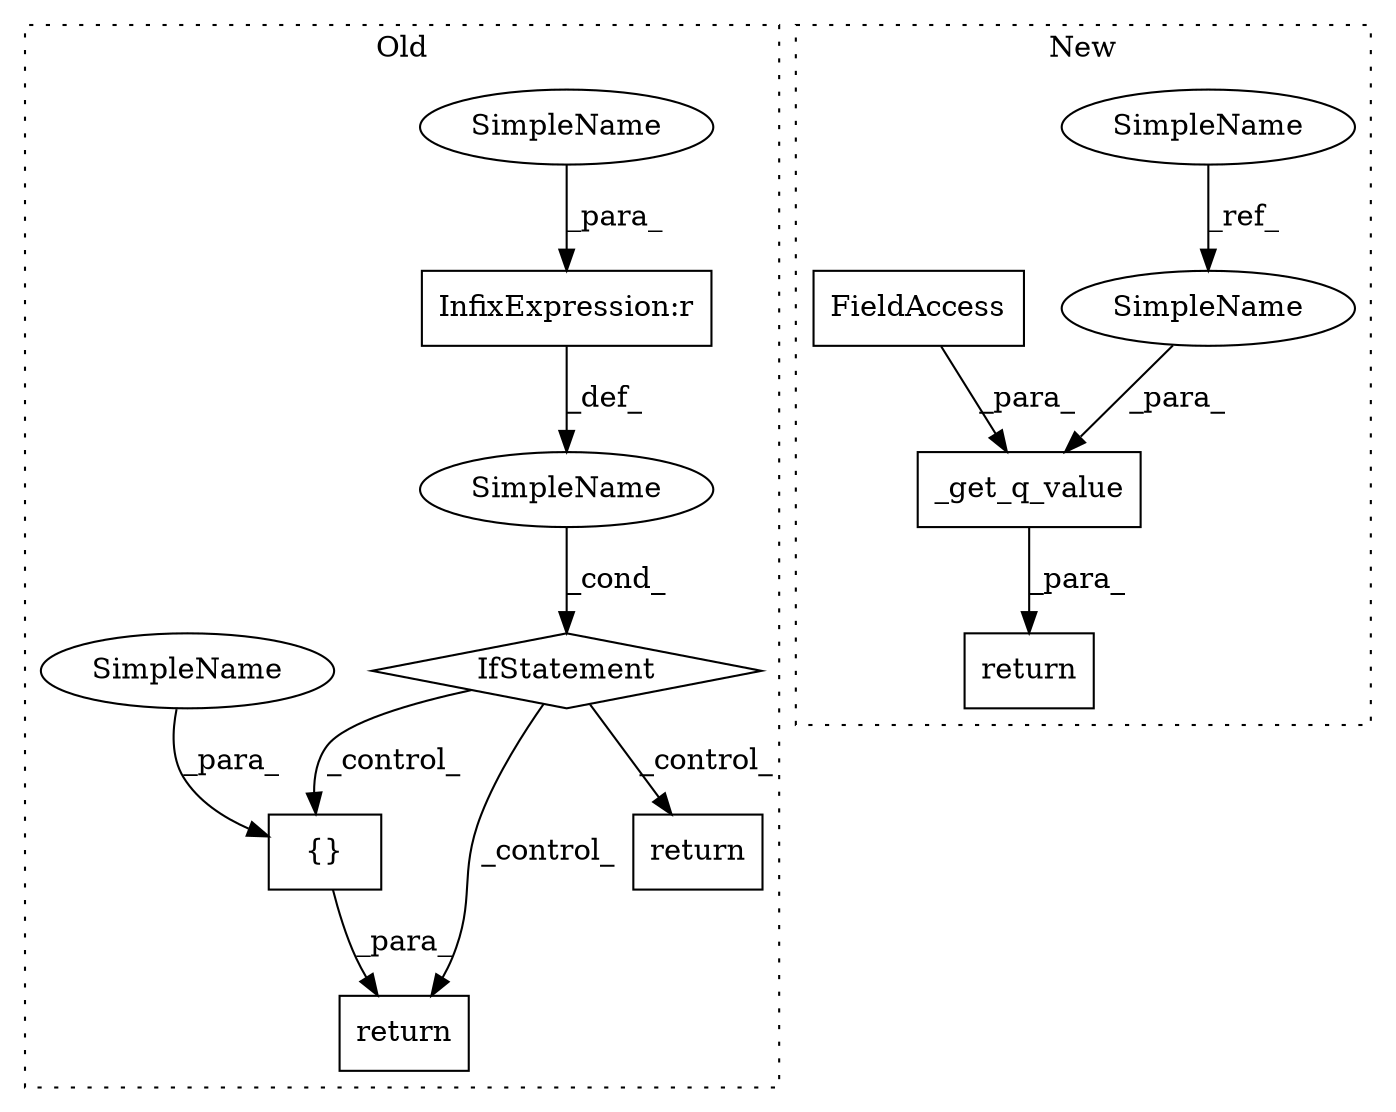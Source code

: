 digraph G {
subgraph cluster0 {
1 [label="return" a="41" s="4099" l="7" shape="box"];
3 [label="SimpleName" a="42" s="" l="" shape="ellipse"];
4 [label="return" a="41" s="4025" l="7" shape="box"];
5 [label="InfixExpression:r" a="27" s="4007" l="4" shape="box"];
7 [label="{}" a="4" s="4057,4075" l="1,1" shape="box"];
9 [label="IfStatement" a="25" s="3996,4015" l="4,2" shape="diamond"];
12 [label="SimpleName" a="42" s="4000" l="7" shape="ellipse"];
13 [label="SimpleName" a="42" s="4068" l="7" shape="ellipse"];
label = "Old";
style="dotted";
}
subgraph cluster1 {
2 [label="_get_q_value" a="32" s="4277,4323" l="13,1" shape="box"];
6 [label="SimpleName" a="42" s="4251" l="7" shape="ellipse"];
8 [label="FieldAccess" a="22" s="4308" l="15" shape="box"];
10 [label="return" a="41" s="4265" l="7" shape="box"];
11 [label="SimpleName" a="42" s="4300" l="7" shape="ellipse"];
label = "New";
style="dotted";
}
2 -> 10 [label="_para_"];
3 -> 9 [label="_cond_"];
5 -> 3 [label="_def_"];
6 -> 11 [label="_ref_"];
7 -> 4 [label="_para_"];
8 -> 2 [label="_para_"];
9 -> 1 [label="_control_"];
9 -> 4 [label="_control_"];
9 -> 7 [label="_control_"];
11 -> 2 [label="_para_"];
12 -> 5 [label="_para_"];
13 -> 7 [label="_para_"];
}